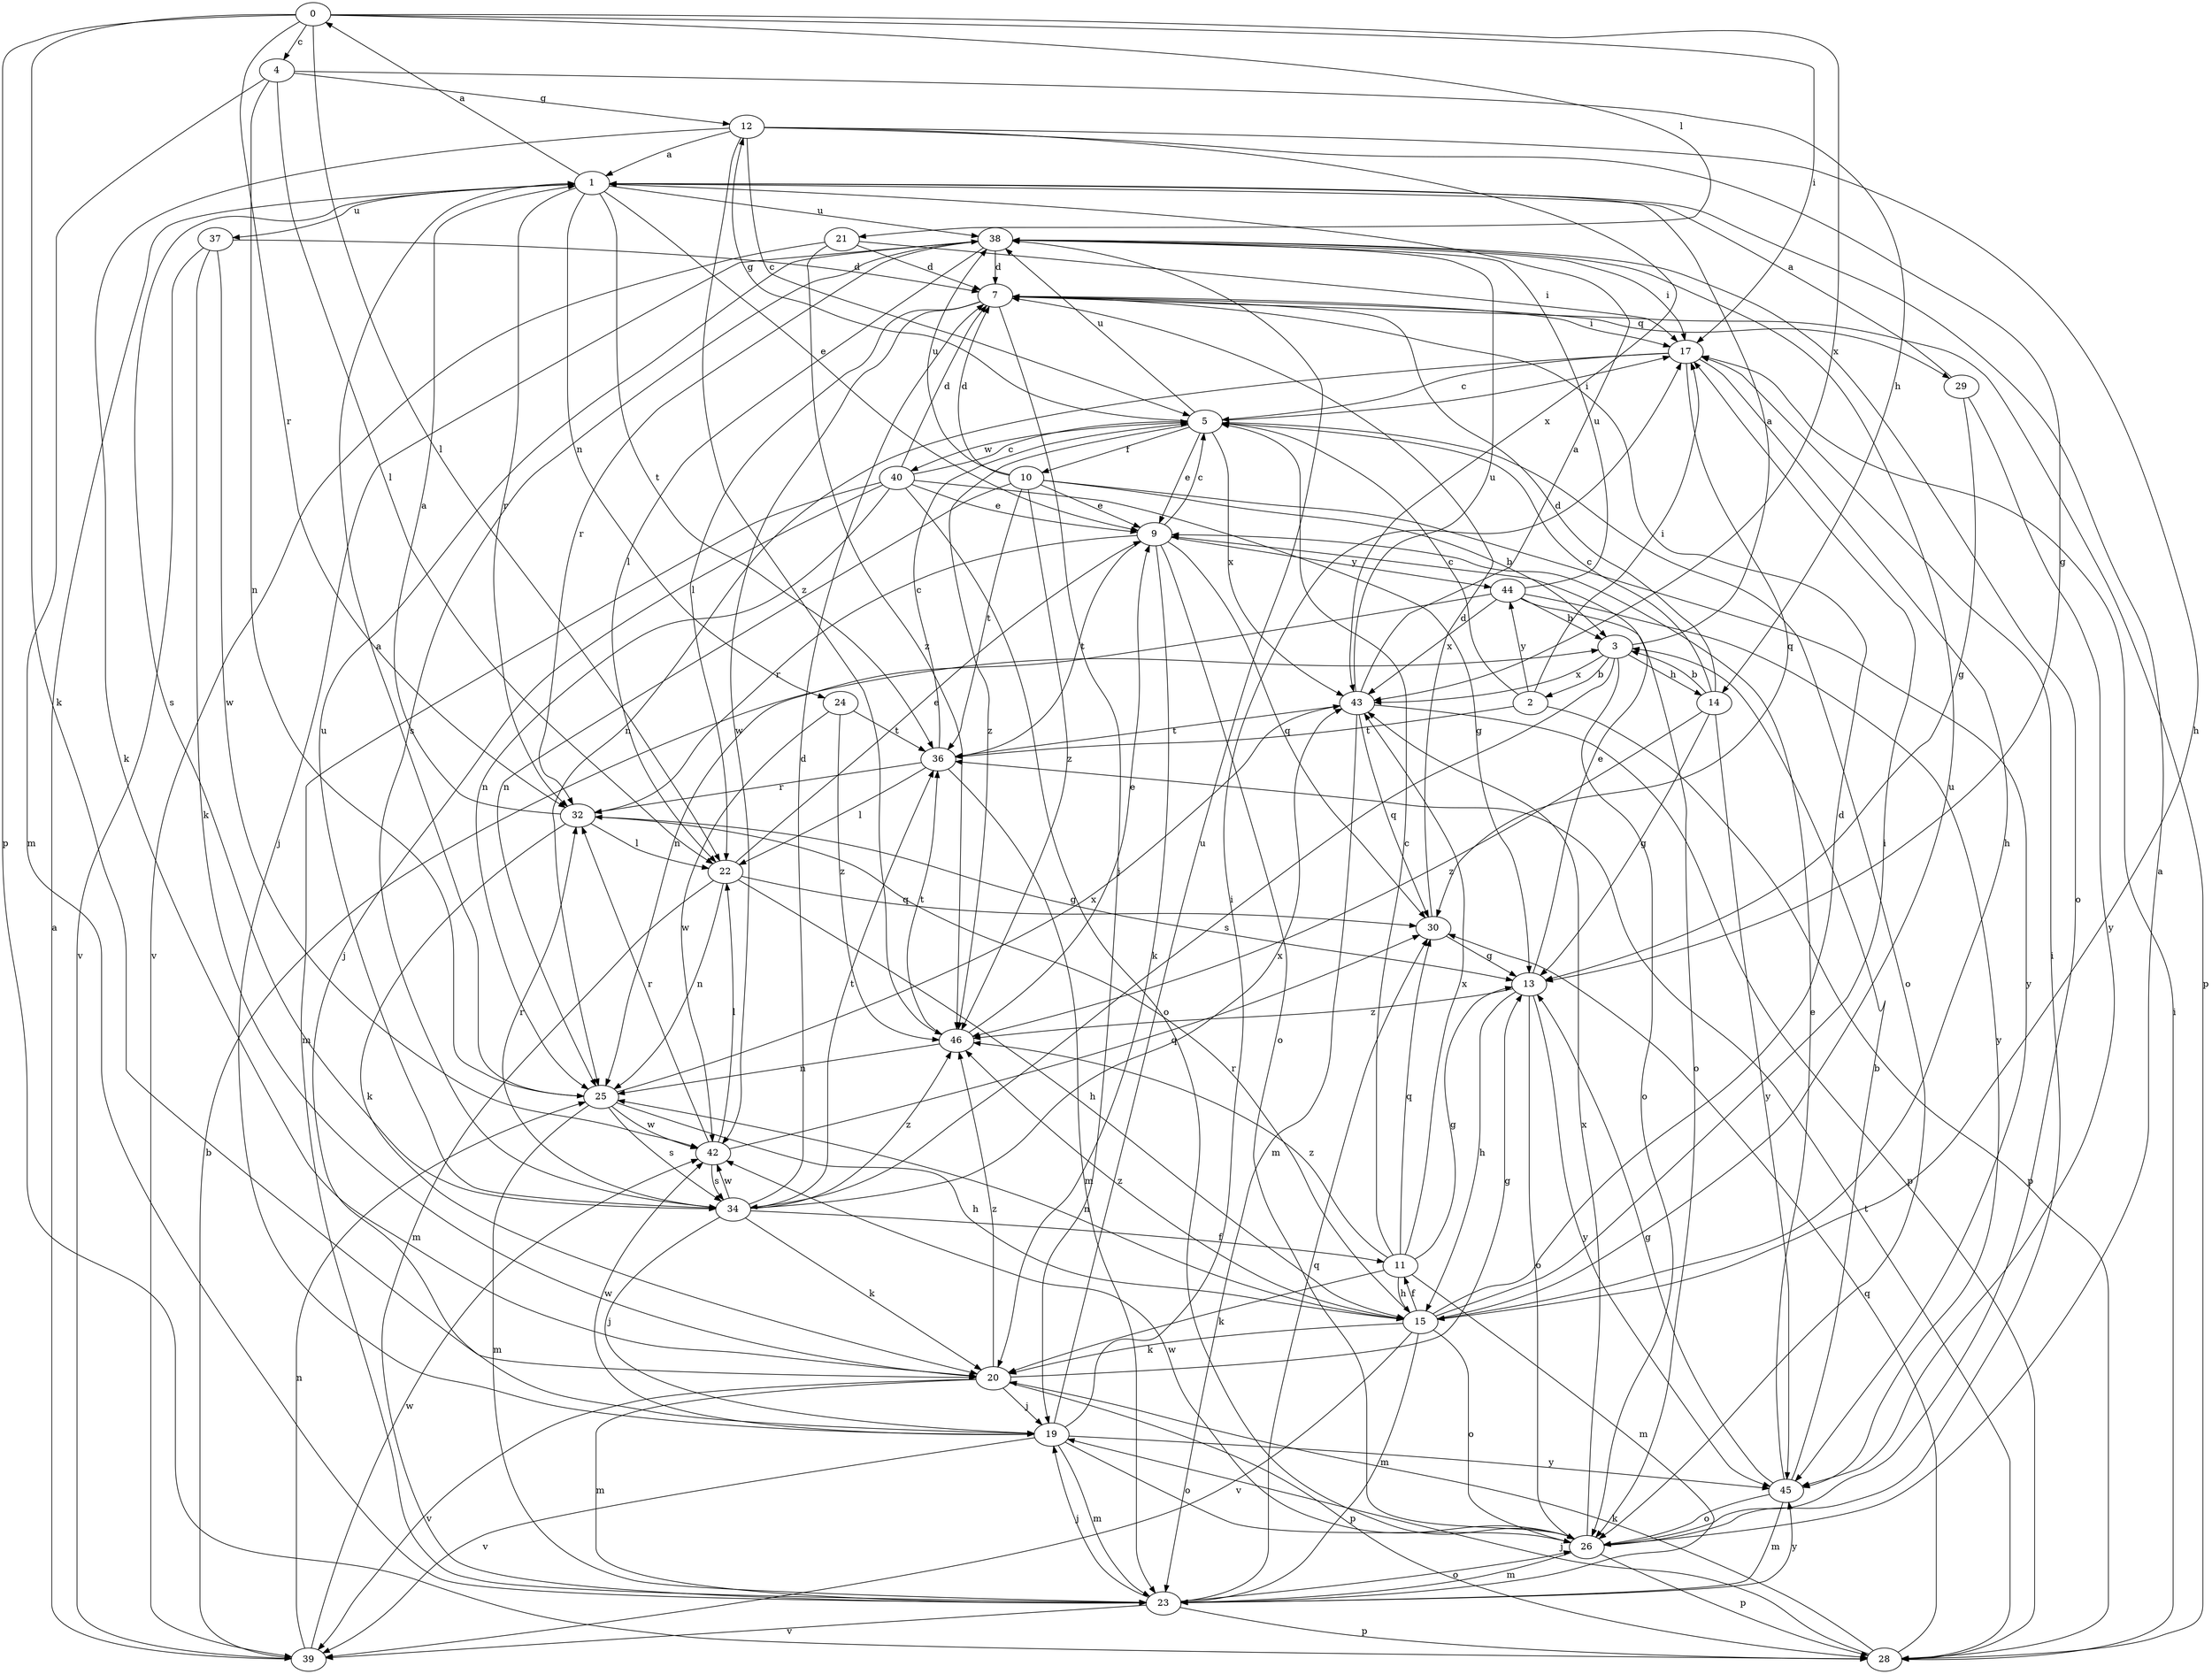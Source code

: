strict digraph  {
0;
1;
2;
3;
4;
5;
7;
9;
10;
11;
12;
13;
14;
15;
17;
19;
20;
21;
22;
23;
24;
25;
26;
28;
29;
30;
32;
34;
36;
37;
38;
39;
40;
42;
43;
44;
45;
46;
0 -> 4  [label=c];
0 -> 17  [label=i];
0 -> 20  [label=k];
0 -> 21  [label=l];
0 -> 22  [label=l];
0 -> 28  [label=p];
0 -> 32  [label=r];
0 -> 43  [label=x];
1 -> 0  [label=a];
1 -> 9  [label=e];
1 -> 24  [label=n];
1 -> 32  [label=r];
1 -> 34  [label=s];
1 -> 36  [label=t];
1 -> 37  [label=u];
1 -> 38  [label=u];
2 -> 5  [label=c];
2 -> 17  [label=i];
2 -> 28  [label=p];
2 -> 36  [label=t];
2 -> 44  [label=y];
3 -> 1  [label=a];
3 -> 2  [label=b];
3 -> 14  [label=h];
3 -> 26  [label=o];
3 -> 34  [label=s];
3 -> 43  [label=x];
4 -> 12  [label=g];
4 -> 14  [label=h];
4 -> 22  [label=l];
4 -> 23  [label=m];
4 -> 25  [label=n];
5 -> 9  [label=e];
5 -> 10  [label=f];
5 -> 12  [label=g];
5 -> 17  [label=i];
5 -> 26  [label=o];
5 -> 38  [label=u];
5 -> 40  [label=w];
5 -> 43  [label=x];
5 -> 46  [label=z];
7 -> 17  [label=i];
7 -> 19  [label=j];
7 -> 22  [label=l];
7 -> 28  [label=p];
7 -> 29  [label=q];
7 -> 42  [label=w];
9 -> 5  [label=c];
9 -> 20  [label=k];
9 -> 26  [label=o];
9 -> 30  [label=q];
9 -> 32  [label=r];
9 -> 36  [label=t];
9 -> 44  [label=y];
10 -> 3  [label=b];
10 -> 7  [label=d];
10 -> 9  [label=e];
10 -> 25  [label=n];
10 -> 36  [label=t];
10 -> 38  [label=u];
10 -> 45  [label=y];
10 -> 46  [label=z];
11 -> 5  [label=c];
11 -> 13  [label=g];
11 -> 15  [label=h];
11 -> 20  [label=k];
11 -> 23  [label=m];
11 -> 30  [label=q];
11 -> 43  [label=x];
11 -> 46  [label=z];
12 -> 1  [label=a];
12 -> 5  [label=c];
12 -> 13  [label=g];
12 -> 15  [label=h];
12 -> 20  [label=k];
12 -> 43  [label=x];
12 -> 46  [label=z];
13 -> 9  [label=e];
13 -> 15  [label=h];
13 -> 26  [label=o];
13 -> 45  [label=y];
13 -> 46  [label=z];
14 -> 3  [label=b];
14 -> 5  [label=c];
14 -> 7  [label=d];
14 -> 13  [label=g];
14 -> 45  [label=y];
14 -> 46  [label=z];
15 -> 7  [label=d];
15 -> 11  [label=f];
15 -> 17  [label=i];
15 -> 20  [label=k];
15 -> 23  [label=m];
15 -> 25  [label=n];
15 -> 26  [label=o];
15 -> 32  [label=r];
15 -> 38  [label=u];
15 -> 39  [label=v];
15 -> 46  [label=z];
17 -> 5  [label=c];
17 -> 15  [label=h];
17 -> 25  [label=n];
17 -> 30  [label=q];
19 -> 17  [label=i];
19 -> 23  [label=m];
19 -> 26  [label=o];
19 -> 38  [label=u];
19 -> 39  [label=v];
19 -> 42  [label=w];
19 -> 45  [label=y];
20 -> 13  [label=g];
20 -> 19  [label=j];
20 -> 23  [label=m];
20 -> 28  [label=p];
20 -> 39  [label=v];
20 -> 46  [label=z];
21 -> 7  [label=d];
21 -> 17  [label=i];
21 -> 39  [label=v];
21 -> 46  [label=z];
22 -> 9  [label=e];
22 -> 15  [label=h];
22 -> 23  [label=m];
22 -> 25  [label=n];
22 -> 30  [label=q];
23 -> 19  [label=j];
23 -> 26  [label=o];
23 -> 28  [label=p];
23 -> 30  [label=q];
23 -> 39  [label=v];
23 -> 45  [label=y];
24 -> 36  [label=t];
24 -> 42  [label=w];
24 -> 46  [label=z];
25 -> 1  [label=a];
25 -> 15  [label=h];
25 -> 23  [label=m];
25 -> 34  [label=s];
25 -> 42  [label=w];
25 -> 43  [label=x];
26 -> 1  [label=a];
26 -> 17  [label=i];
26 -> 23  [label=m];
26 -> 28  [label=p];
26 -> 42  [label=w];
26 -> 43  [label=x];
28 -> 17  [label=i];
28 -> 19  [label=j];
28 -> 20  [label=k];
28 -> 30  [label=q];
28 -> 36  [label=t];
29 -> 1  [label=a];
29 -> 13  [label=g];
29 -> 45  [label=y];
30 -> 7  [label=d];
30 -> 13  [label=g];
32 -> 1  [label=a];
32 -> 13  [label=g];
32 -> 20  [label=k];
32 -> 22  [label=l];
34 -> 7  [label=d];
34 -> 11  [label=f];
34 -> 19  [label=j];
34 -> 20  [label=k];
34 -> 32  [label=r];
34 -> 36  [label=t];
34 -> 38  [label=u];
34 -> 42  [label=w];
34 -> 43  [label=x];
34 -> 46  [label=z];
36 -> 5  [label=c];
36 -> 22  [label=l];
36 -> 23  [label=m];
36 -> 32  [label=r];
37 -> 7  [label=d];
37 -> 20  [label=k];
37 -> 39  [label=v];
37 -> 42  [label=w];
38 -> 7  [label=d];
38 -> 17  [label=i];
38 -> 19  [label=j];
38 -> 22  [label=l];
38 -> 26  [label=o];
38 -> 32  [label=r];
38 -> 34  [label=s];
39 -> 1  [label=a];
39 -> 3  [label=b];
39 -> 25  [label=n];
39 -> 42  [label=w];
40 -> 5  [label=c];
40 -> 7  [label=d];
40 -> 9  [label=e];
40 -> 13  [label=g];
40 -> 19  [label=j];
40 -> 23  [label=m];
40 -> 25  [label=n];
40 -> 26  [label=o];
42 -> 22  [label=l];
42 -> 30  [label=q];
42 -> 32  [label=r];
42 -> 34  [label=s];
43 -> 1  [label=a];
43 -> 23  [label=m];
43 -> 28  [label=p];
43 -> 30  [label=q];
43 -> 36  [label=t];
43 -> 38  [label=u];
44 -> 3  [label=b];
44 -> 25  [label=n];
44 -> 26  [label=o];
44 -> 38  [label=u];
44 -> 43  [label=x];
44 -> 45  [label=y];
45 -> 3  [label=b];
45 -> 9  [label=e];
45 -> 13  [label=g];
45 -> 23  [label=m];
45 -> 26  [label=o];
46 -> 9  [label=e];
46 -> 25  [label=n];
46 -> 36  [label=t];
}
